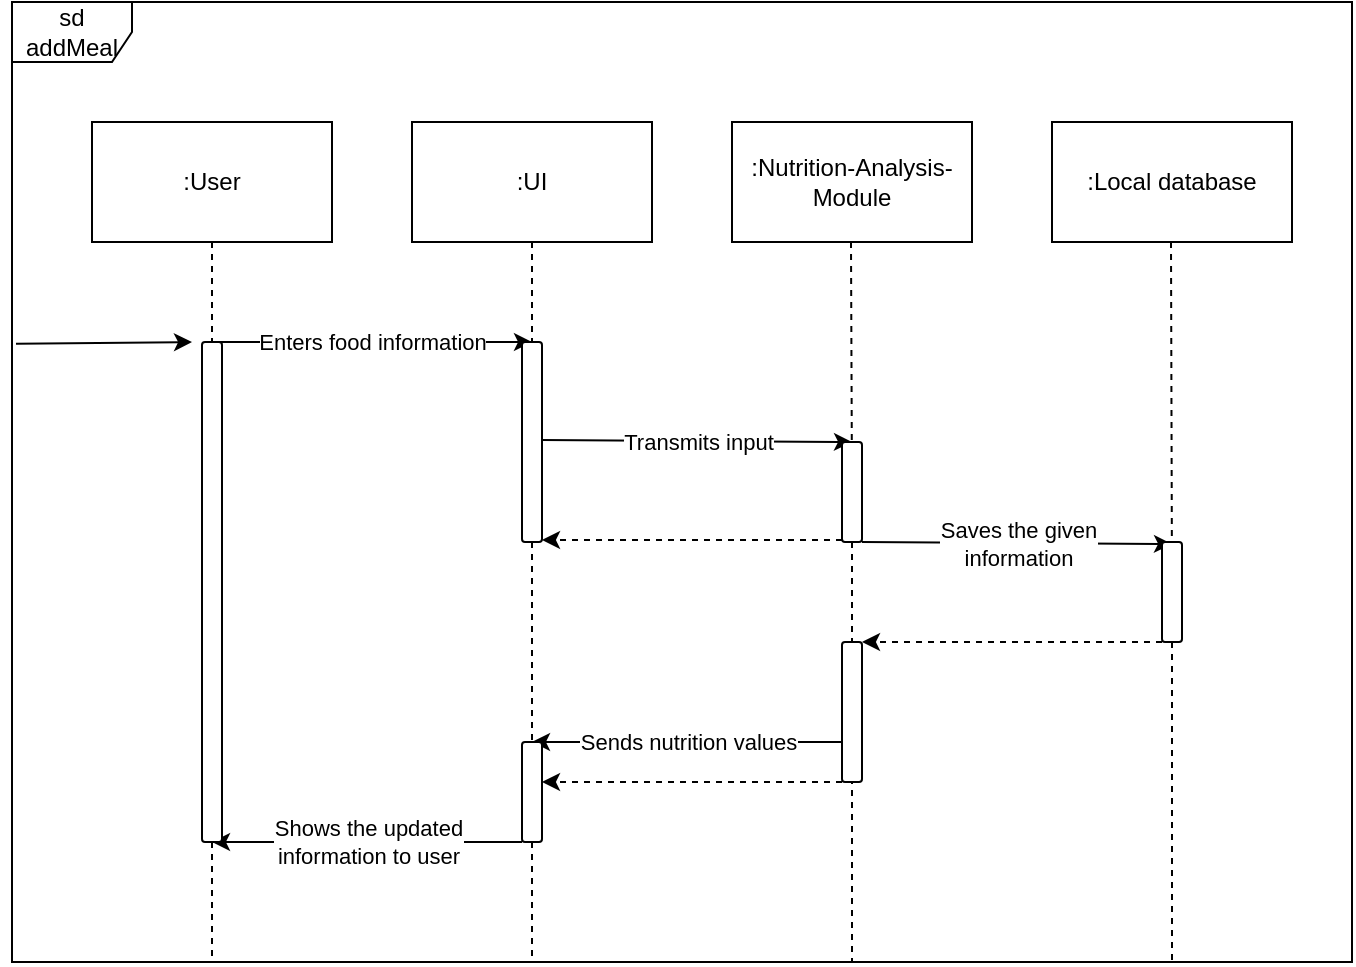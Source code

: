 <mxfile version="26.2.12">
  <diagram name="Seite-1" id="zAzjbxygs4-kPelFN3mp">
    <mxGraphModel dx="1218" dy="821" grid="1" gridSize="10" guides="1" tooltips="1" connect="1" arrows="1" fold="1" page="1" pageScale="1" pageWidth="827" pageHeight="1169" math="0" shadow="0">
      <root>
        <mxCell id="0" />
        <mxCell id="1" parent="0" />
        <mxCell id="7P69qqmj-2dz770Gpz7b-1" value=":User" style="rounded=0;whiteSpace=wrap;html=1;" parent="1" vertex="1">
          <mxGeometry x="80" y="180" width="120" height="60" as="geometry" />
        </mxCell>
        <mxCell id="7P69qqmj-2dz770Gpz7b-2" value=":UI" style="rounded=0;whiteSpace=wrap;html=1;" parent="1" vertex="1">
          <mxGeometry x="240" y="180" width="120" height="60" as="geometry" />
        </mxCell>
        <mxCell id="iH0Yo2gnbCKK6kwk9RAm-1" value="&lt;div&gt;:Nutrition-Analysis-Module&lt;/div&gt;" style="rounded=0;whiteSpace=wrap;html=1;" parent="1" vertex="1">
          <mxGeometry x="400" y="180" width="120" height="60" as="geometry" />
        </mxCell>
        <mxCell id="iH0Yo2gnbCKK6kwk9RAm-2" value=":Local database" style="rounded=0;whiteSpace=wrap;html=1;" parent="1" vertex="1">
          <mxGeometry x="560" y="180" width="120" height="60" as="geometry" />
        </mxCell>
        <mxCell id="iH0Yo2gnbCKK6kwk9RAm-3" value="" style="endArrow=none;dashed=1;html=1;rounded=0;" parent="1" source="bZMJBvDjggYpOaSIYlc6-1" edge="1">
          <mxGeometry width="50" height="50" relative="1" as="geometry">
            <mxPoint x="140" y="290" as="sourcePoint" />
            <mxPoint x="140" y="600" as="targetPoint" />
          </mxGeometry>
        </mxCell>
        <mxCell id="iH0Yo2gnbCKK6kwk9RAm-4" value="" style="endArrow=none;dashed=1;html=1;rounded=0;" parent="1" edge="1">
          <mxGeometry width="50" height="50" relative="1" as="geometry">
            <mxPoint x="300" y="540" as="sourcePoint" />
            <mxPoint x="300" y="600" as="targetPoint" />
          </mxGeometry>
        </mxCell>
        <mxCell id="iH0Yo2gnbCKK6kwk9RAm-5" value="" style="endArrow=classic;html=1;rounded=0;" parent="1" edge="1">
          <mxGeometry relative="1" as="geometry">
            <mxPoint x="140" y="290" as="sourcePoint" />
            <mxPoint x="300" y="290" as="targetPoint" />
          </mxGeometry>
        </mxCell>
        <mxCell id="iH0Yo2gnbCKK6kwk9RAm-6" value="&lt;div&gt;Enters food information&lt;/div&gt;" style="edgeLabel;resizable=0;html=1;;align=center;verticalAlign=middle;" parent="iH0Yo2gnbCKK6kwk9RAm-5" connectable="0" vertex="1">
          <mxGeometry relative="1" as="geometry" />
        </mxCell>
        <mxCell id="iH0Yo2gnbCKK6kwk9RAm-8" value="" style="endArrow=none;dashed=1;html=1;rounded=0;" parent="1" source="7P69qqmj-2dz770Gpz7b-2" target="iH0Yo2gnbCKK6kwk9RAm-7" edge="1">
          <mxGeometry width="50" height="50" relative="1" as="geometry">
            <mxPoint x="300" y="240" as="sourcePoint" />
            <mxPoint x="300" y="640" as="targetPoint" />
          </mxGeometry>
        </mxCell>
        <mxCell id="iH0Yo2gnbCKK6kwk9RAm-7" value="" style="rounded=1;whiteSpace=wrap;html=1;" parent="1" vertex="1">
          <mxGeometry x="295" y="290" width="10" height="100" as="geometry" />
        </mxCell>
        <mxCell id="iH0Yo2gnbCKK6kwk9RAm-9" value="" style="endArrow=none;dashed=1;html=1;rounded=0;" parent="1" edge="1">
          <mxGeometry width="50" height="50" relative="1" as="geometry">
            <mxPoint x="460" y="490" as="sourcePoint" />
            <mxPoint x="460" y="600" as="targetPoint" />
          </mxGeometry>
        </mxCell>
        <mxCell id="iH0Yo2gnbCKK6kwk9RAm-10" value="" style="endArrow=none;dashed=1;html=1;rounded=0;" parent="1" source="iH0Yo2gnbCKK6kwk9RAm-18" edge="1">
          <mxGeometry width="50" height="50" relative="1" as="geometry">
            <mxPoint x="619.5" y="240" as="sourcePoint" />
            <mxPoint x="620" y="600" as="targetPoint" />
          </mxGeometry>
        </mxCell>
        <mxCell id="iH0Yo2gnbCKK6kwk9RAm-12" value="" style="endArrow=classic;html=1;rounded=0;" parent="1" edge="1">
          <mxGeometry relative="1" as="geometry">
            <mxPoint x="305" y="339" as="sourcePoint" />
            <mxPoint x="460" y="340" as="targetPoint" />
          </mxGeometry>
        </mxCell>
        <mxCell id="iH0Yo2gnbCKK6kwk9RAm-13" value="&lt;div&gt;Transmits input&lt;/div&gt;" style="edgeLabel;resizable=0;html=1;;align=center;verticalAlign=middle;" parent="iH0Yo2gnbCKK6kwk9RAm-12" connectable="0" vertex="1">
          <mxGeometry relative="1" as="geometry" />
        </mxCell>
        <mxCell id="iH0Yo2gnbCKK6kwk9RAm-15" value="" style="endArrow=none;dashed=1;html=1;rounded=0;" parent="1" target="iH0Yo2gnbCKK6kwk9RAm-14" edge="1">
          <mxGeometry width="50" height="50" relative="1" as="geometry">
            <mxPoint x="459.5" y="240" as="sourcePoint" />
            <mxPoint x="459.5" y="650" as="targetPoint" />
          </mxGeometry>
        </mxCell>
        <mxCell id="iH0Yo2gnbCKK6kwk9RAm-14" value="" style="rounded=1;whiteSpace=wrap;html=1;" parent="1" vertex="1">
          <mxGeometry x="455" y="340" width="10" height="50" as="geometry" />
        </mxCell>
        <mxCell id="iH0Yo2gnbCKK6kwk9RAm-16" value="" style="endArrow=classic;html=1;rounded=0;" parent="1" edge="1">
          <mxGeometry relative="1" as="geometry">
            <mxPoint x="465" y="390" as="sourcePoint" />
            <mxPoint x="620" y="391" as="targetPoint" />
          </mxGeometry>
        </mxCell>
        <mxCell id="iH0Yo2gnbCKK6kwk9RAm-17" value="&lt;div&gt;S&lt;span style=&quot;white-space-collapse: preserve;&quot;&gt;aves the given&lt;/span&gt;&lt;/div&gt;&lt;div&gt;&lt;span style=&quot;white-space-collapse: preserve;&quot;&gt;information&lt;/span&gt;&lt;/div&gt;" style="edgeLabel;resizable=0;html=1;;align=center;verticalAlign=middle;" parent="iH0Yo2gnbCKK6kwk9RAm-16" connectable="0" vertex="1">
          <mxGeometry relative="1" as="geometry" />
        </mxCell>
        <mxCell id="iH0Yo2gnbCKK6kwk9RAm-19" value="" style="endArrow=none;dashed=1;html=1;rounded=0;" parent="1" target="iH0Yo2gnbCKK6kwk9RAm-18" edge="1">
          <mxGeometry width="50" height="50" relative="1" as="geometry">
            <mxPoint x="619.5" y="240" as="sourcePoint" />
            <mxPoint x="619.5" y="650" as="targetPoint" />
          </mxGeometry>
        </mxCell>
        <mxCell id="iH0Yo2gnbCKK6kwk9RAm-18" value="" style="rounded=1;whiteSpace=wrap;html=1;" parent="1" vertex="1">
          <mxGeometry x="615" y="390" width="10" height="50" as="geometry" />
        </mxCell>
        <mxCell id="iH0Yo2gnbCKK6kwk9RAm-20" value="" style="endArrow=classic;html=1;rounded=0;dashed=1;entryX=1;entryY=0;entryDx=0;entryDy=0;" parent="1" target="aFDrCXv2C5fKLosLNs23-2" edge="1">
          <mxGeometry relative="1" as="geometry">
            <mxPoint x="615" y="440" as="sourcePoint" />
            <mxPoint x="480" y="438" as="targetPoint" />
          </mxGeometry>
        </mxCell>
        <mxCell id="iH0Yo2gnbCKK6kwk9RAm-24" value="" style="endArrow=classic;html=1;rounded=0;" parent="1" edge="1">
          <mxGeometry relative="1" as="geometry">
            <mxPoint x="455" y="490" as="sourcePoint" />
            <mxPoint x="300" y="490" as="targetPoint" />
          </mxGeometry>
        </mxCell>
        <mxCell id="iH0Yo2gnbCKK6kwk9RAm-25" value="&lt;div&gt;Sends nutrition values&lt;/div&gt;" style="edgeLabel;resizable=0;html=1;;align=center;verticalAlign=middle;" parent="iH0Yo2gnbCKK6kwk9RAm-24" connectable="0" vertex="1">
          <mxGeometry relative="1" as="geometry" />
        </mxCell>
        <mxCell id="iH0Yo2gnbCKK6kwk9RAm-29" value="" style="endArrow=classic;html=1;rounded=0;" parent="1" edge="1">
          <mxGeometry relative="1" as="geometry">
            <mxPoint x="295" y="540" as="sourcePoint" />
            <mxPoint x="140" y="540" as="targetPoint" />
          </mxGeometry>
        </mxCell>
        <mxCell id="iH0Yo2gnbCKK6kwk9RAm-30" value="&lt;div&gt;Shows the updated&lt;/div&gt;&lt;div&gt;information to user&lt;/div&gt;" style="edgeLabel;resizable=0;html=1;;align=center;verticalAlign=middle;" parent="iH0Yo2gnbCKK6kwk9RAm-29" connectable="0" vertex="1">
          <mxGeometry relative="1" as="geometry" />
        </mxCell>
        <mxCell id="bZMJBvDjggYpOaSIYlc6-2" value="" style="endArrow=none;dashed=1;html=1;rounded=0;" parent="1" source="7P69qqmj-2dz770Gpz7b-1" target="bZMJBvDjggYpOaSIYlc6-1" edge="1">
          <mxGeometry width="50" height="50" relative="1" as="geometry">
            <mxPoint x="140" y="240" as="sourcePoint" />
            <mxPoint x="140" y="600" as="targetPoint" />
          </mxGeometry>
        </mxCell>
        <mxCell id="bZMJBvDjggYpOaSIYlc6-1" value="" style="rounded=1;whiteSpace=wrap;html=1;" parent="1" vertex="1">
          <mxGeometry x="135" y="290" width="10" height="250" as="geometry" />
        </mxCell>
        <mxCell id="aFDrCXv2C5fKLosLNs23-1" value="sd addMeal" style="shape=umlFrame;whiteSpace=wrap;html=1;pointerEvents=0;" vertex="1" parent="1">
          <mxGeometry x="40" y="120" width="670" height="480" as="geometry" />
        </mxCell>
        <mxCell id="aFDrCXv2C5fKLosLNs23-2" value="" style="rounded=1;whiteSpace=wrap;html=1;" vertex="1" parent="1">
          <mxGeometry x="455" y="440" width="10" height="70" as="geometry" />
        </mxCell>
        <mxCell id="aFDrCXv2C5fKLosLNs23-3" value="" style="endArrow=none;dashed=1;html=1;rounded=0;" edge="1" parent="1">
          <mxGeometry width="50" height="50" relative="1" as="geometry">
            <mxPoint x="460" y="390" as="sourcePoint" />
            <mxPoint x="460" y="440" as="targetPoint" />
          </mxGeometry>
        </mxCell>
        <mxCell id="aFDrCXv2C5fKLosLNs23-4" value="" style="endArrow=classic;html=1;rounded=0;dashed=1;entryX=1;entryY=0;entryDx=0;entryDy=0;" edge="1" parent="1">
          <mxGeometry relative="1" as="geometry">
            <mxPoint x="455" y="510" as="sourcePoint" />
            <mxPoint x="305" y="510" as="targetPoint" />
          </mxGeometry>
        </mxCell>
        <mxCell id="aFDrCXv2C5fKLosLNs23-5" value="" style="endArrow=classic;html=1;rounded=0;dashed=1;entryX=1;entryY=0;entryDx=0;entryDy=0;" edge="1" parent="1">
          <mxGeometry relative="1" as="geometry">
            <mxPoint x="455" y="389" as="sourcePoint" />
            <mxPoint x="305" y="389" as="targetPoint" />
          </mxGeometry>
        </mxCell>
        <mxCell id="aFDrCXv2C5fKLosLNs23-6" value="" style="endArrow=none;dashed=1;html=1;rounded=0;exitX=0.5;exitY=1;exitDx=0;exitDy=0;entryX=0.5;entryY=0;entryDx=0;entryDy=0;" edge="1" parent="1" source="iH0Yo2gnbCKK6kwk9RAm-7" target="aFDrCXv2C5fKLosLNs23-7">
          <mxGeometry width="50" height="50" relative="1" as="geometry">
            <mxPoint x="299.5" y="400" as="sourcePoint" />
            <mxPoint x="299.5" y="450" as="targetPoint" />
          </mxGeometry>
        </mxCell>
        <mxCell id="aFDrCXv2C5fKLosLNs23-7" value="" style="rounded=1;whiteSpace=wrap;html=1;" vertex="1" parent="1">
          <mxGeometry x="295" y="490" width="10" height="50" as="geometry" />
        </mxCell>
        <mxCell id="aFDrCXv2C5fKLosLNs23-8" value="" style="endArrow=classic;html=1;rounded=0;exitX=0.003;exitY=0.356;exitDx=0;exitDy=0;exitPerimeter=0;" edge="1" parent="1" source="aFDrCXv2C5fKLosLNs23-1">
          <mxGeometry relative="1" as="geometry">
            <mxPoint x="50" y="290" as="sourcePoint" />
            <mxPoint x="130" y="290" as="targetPoint" />
          </mxGeometry>
        </mxCell>
      </root>
    </mxGraphModel>
  </diagram>
</mxfile>

